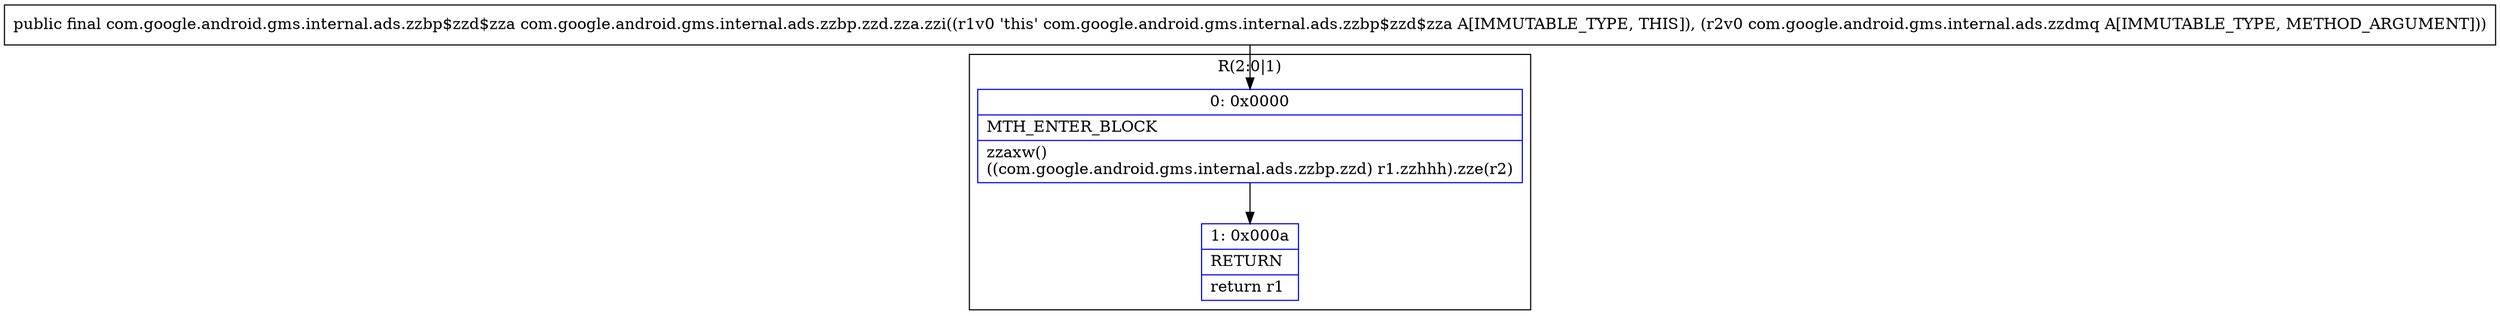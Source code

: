 digraph "CFG forcom.google.android.gms.internal.ads.zzbp.zzd.zza.zzi(Lcom\/google\/android\/gms\/internal\/ads\/zzdmq;)Lcom\/google\/android\/gms\/internal\/ads\/zzbp$zzd$zza;" {
subgraph cluster_Region_986397937 {
label = "R(2:0|1)";
node [shape=record,color=blue];
Node_0 [shape=record,label="{0\:\ 0x0000|MTH_ENTER_BLOCK\l|zzaxw()\l((com.google.android.gms.internal.ads.zzbp.zzd) r1.zzhhh).zze(r2)\l}"];
Node_1 [shape=record,label="{1\:\ 0x000a|RETURN\l|return r1\l}"];
}
MethodNode[shape=record,label="{public final com.google.android.gms.internal.ads.zzbp$zzd$zza com.google.android.gms.internal.ads.zzbp.zzd.zza.zzi((r1v0 'this' com.google.android.gms.internal.ads.zzbp$zzd$zza A[IMMUTABLE_TYPE, THIS]), (r2v0 com.google.android.gms.internal.ads.zzdmq A[IMMUTABLE_TYPE, METHOD_ARGUMENT])) }"];
MethodNode -> Node_0;
Node_0 -> Node_1;
}

